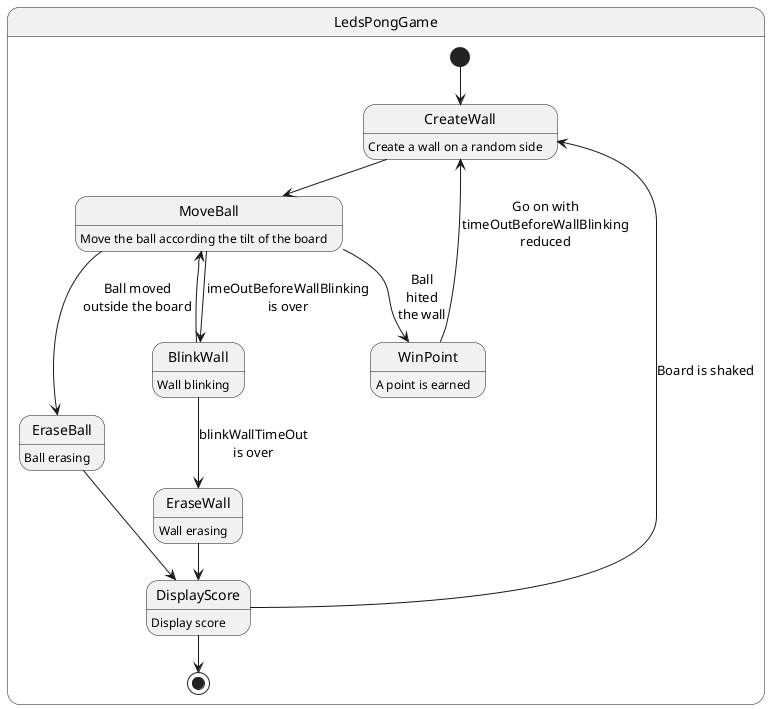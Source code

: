 @startuml
state LedsPongGame {
    [*] --> CreateWall
    CreateWall : Create a wall on a random side
    CreateWall --> MoveBall 
    
    MoveBall --> BlinkWall : imeOutBeforeWallBlinking\nis over
    MoveBall : Move the ball according the tilt of the board
    MoveBall --> WinPoint : Ball\nhited\nthe wall
    MoveBall --> EraseBall : Ball moved\noutside the board
    
    WinPoint : A point is earned
    WinPoint --> CreateWall : Go on with\ntimeOutBeforeWallBlinking\nreduced

    
    BlinkWall : Wall blinking
    BlinkWall --> MoveBall 
    BlinkWall --> EraseWall  : blinkWallTimeOut\nis over
    
    EraseWall : Wall erasing
    EraseWall --> DisplayScore 
        
    EraseBall : Ball erasing
    EraseBall --> DisplayScore 

    DisplayScore : Display score
    DisplayScore --> CreateWall : Board is shaked
    DisplayScore --> [*]
}
@enduml
